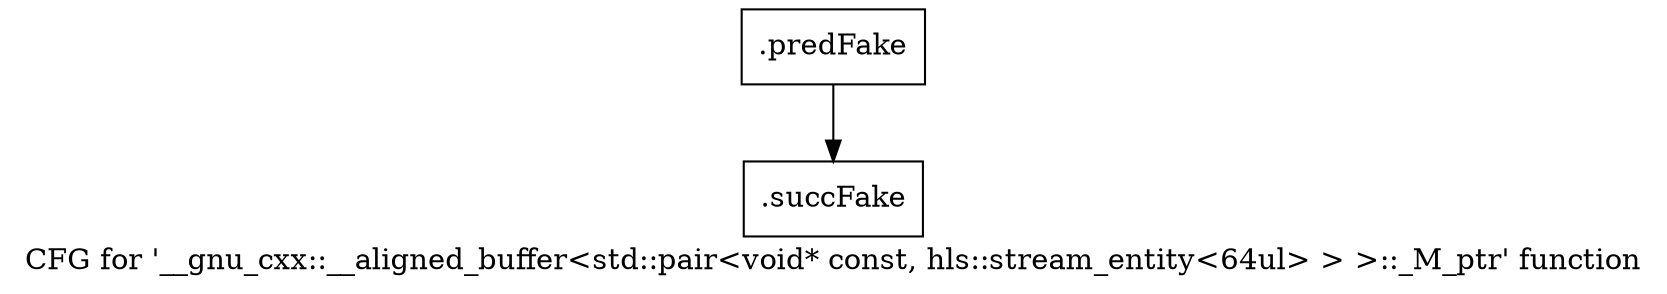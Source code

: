 digraph "CFG for '__gnu_cxx::__aligned_buffer\<std::pair\<void* const, hls::stream_entity\<64ul\> \> \>::_M_ptr' function" {
	label="CFG for '__gnu_cxx::__aligned_buffer\<std::pair\<void* const, hls::stream_entity\<64ul\> \> \>::_M_ptr' function";

	Node0x5c3ff70 [shape=record,filename="",linenumber="",label="{.predFake}"];
	Node0x5c3ff70 -> Node0x61416a0[ callList="" memoryops="" filename="/mnt/xilinx/Vitis_HLS/2021.2/tps/lnx64/gcc-6.2.0/lib/gcc/x86_64-pc-linux-gnu/6.2.0/../../../../include/c++/6.2.0/ext/aligned_buffer.h" execusionnum="41"];
	Node0x61416a0 [shape=record,filename="/mnt/xilinx/Vitis_HLS/2021.2/tps/lnx64/gcc-6.2.0/lib/gcc/x86_64-pc-linux-gnu/6.2.0/../../../../include/c++/6.2.0/ext/aligned_buffer.h",linenumber="110",label="{.succFake}"];
}
